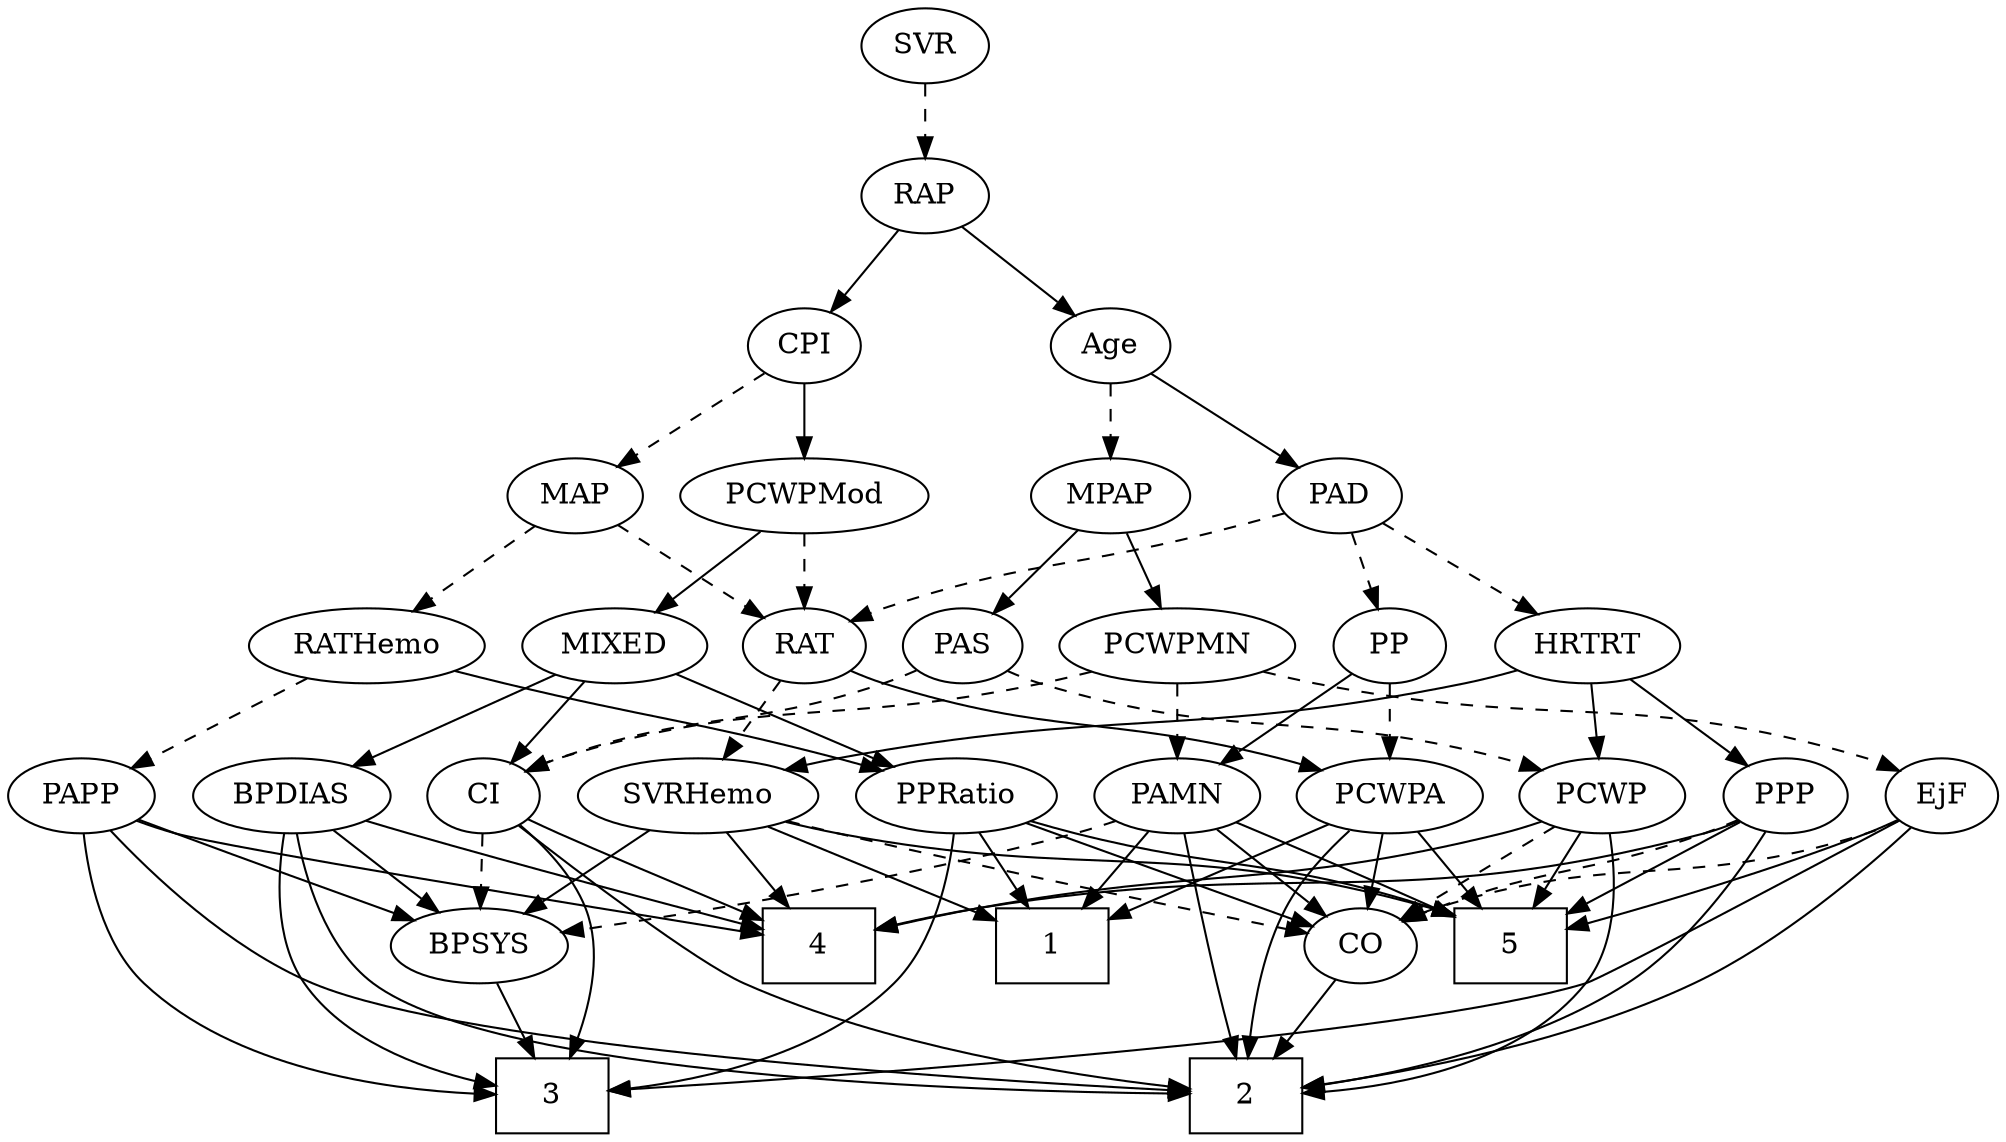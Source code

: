 strict digraph {
	graph [bb="0,0,878.25,540"];
	node [label="\N"];
	1	[height=0.5,
		pos="430,90",
		shape=box,
		width=0.75];
	2	[height=0.5,
		pos="320,18",
		shape=box,
		width=0.75];
	3	[height=0.5,
		pos="694,18",
		shape=box,
		width=0.75];
	4	[height=0.5,
		pos="540,90",
		shape=box,
		width=0.75];
	5	[height=0.5,
		pos="248,90",
		shape=box,
		width=0.75];
	Age	[height=0.5,
		pos="375,378",
		width=0.75];
	MPAP	[height=0.5,
		pos="375,306",
		width=0.97491];
	Age -> MPAP	[pos="e,375,324.1 375,359.7 375,351.98 375,342.71 375,334.11",
		style=dashed];
	PAD	[height=0.5,
		pos="280,306",
		width=0.79437];
	Age -> PAD	[pos="e,297.96,320.23 357.58,364.16 343.16,353.54 322.47,338.29 306.08,326.22",
		style=solid];
	EjF	[height=0.5,
		pos="27,162",
		width=0.75];
	EjF -> 2	[pos="e,292.88,24.491 42.461,147.08 64.605,127.79 107.3,92.944 149,72 192.73,50.037 247.36,35.041 282.93,26.751",
		style=solid];
	EjF -> 3	[pos="e,666.74,18.807 48.104,150.61 94.796,127.66 203.41,74.46 212,72 372.88,25.92 574.54,19.446 656.64,18.854",
		style=solid];
	EjF -> 5	[pos="e,220.9,97.297 48.074,150.35 52.914,148.1 58.084,145.85 63,144 113.16,125.11 173.1,109.09 210.87,99.75",
		style=solid];
	CO	[height=0.5,
		pos="320,90",
		width=0.75];
	EjF -> CO	[pos="e,299.46,101.91 47.543,150.09 52.499,147.8 57.852,145.6 63,144 158.03,114.46 188.97,137.54 284,108 285.93,107.4 287.89,106.72 289.85,\
105.97",
		style=dashed];
	RAP	[height=0.5,
		pos="422,450",
		width=0.77632];
	RAP -> Age	[pos="e,385.62,394.82 411.33,433.12 405.45,424.34 398.01,413.26 391.39,403.42",
		style=solid];
	CPI	[height=0.5,
		pos="465,378",
		width=0.75];
	RAP -> CPI	[pos="e,455.28,394.82 431.76,433.12 437.15,424.34 443.95,413.26 450,403.42",
		style=solid];
	MIXED	[height=0.5,
		pos="739,234",
		width=1.1193];
	BPDIAS	[height=0.5,
		pos="836,162",
		width=1.1735];
	MIXED -> BPDIAS	[pos="e,815.46,177.82 759.57,218.15 773.46,208.13 791.99,194.76 807.32,183.7",
		style=solid];
	PPRatio	[height=0.5,
		pos="464,162",
		width=1.1013];
	MIXED -> PPRatio	[pos="e,493.6,173.97 708.78,222.04 702.3,219.89 695.46,217.75 689,216 611.94,195.11 589.99,201.13 513,180 509.83,179.13 506.57,178.16 \
503.31,177.14",
		style=solid];
	CI	[height=0.5,
		pos="667,162",
		width=0.75];
	MIXED -> CI	[pos="e,681.95,177.54 723.02,217.46 713.06,207.78 700.09,195.17 689.15,184.53",
		style=solid];
	PAS	[height=0.5,
		pos="537,234",
		width=0.75];
	MPAP -> PAS	[pos="e,515.75,245.22 401.69,294.16 427.29,283.68 466.97,267.18 501,252 502.8,251.2 504.64,250.36 506.5,249.51",
		style=solid];
	PCWPMN	[height=0.5,
		pos="370,234",
		width=1.3902];
	MPAP -> PCWPMN	[pos="e,371.22,252.1 373.76,287.7 373.21,279.98 372.55,270.71 371.94,262.11",
		style=solid];
	BPSYS	[height=0.5,
		pos="661,90",
		width=1.0471];
	BPSYS -> 3	[pos="e,685.86,36.275 668.99,72.055 672.74,64.091 677.31,54.411 681.5,45.51",
		style=solid];
	RAT	[height=0.5,
		pos="465,234",
		width=0.75827];
	PAD -> RAT	[pos="e,443.84,245.42 304.66,296.56 340.7,284.17 405.97,261.51 429,252 430.82,251.25 432.68,250.45 434.55,249.63",
		style=dashed];
	PP	[height=0.5,
		pos="177,234",
		width=0.75];
	PAD -> PP	[pos="e,195.43,247.52 261.11,292.16 245.04,281.24 221.77,265.43 203.78,253.2",
		style=dashed];
	HRTRT	[height=0.5,
		pos="262,234",
		width=1.1013];
	PAD -> HRTRT	[pos="e,266.44,252.28 275.64,288.05 273.64,280.26 271.21,270.82 268.96,262.08",
		style=dashed];
	CO -> 2	[pos="e,320,36.104 320,71.697 320,63.983 320,54.712 320,46.112",
		style=solid];
	PCWP	[height=0.5,
		pos="281,162",
		width=0.97491];
	PAS -> PCWP	[pos="e,307.28,173.97 516.41,222.24 511.46,219.95 506.12,217.7 501,216 425.25,190.77 401.62,202.47 325,180 322.36,179.23 319.67,178.37 \
316.96,177.45",
		style=dashed];
	PAS -> CI	[pos="e,646.4,174.09 557.31,222.06 578.84,210.47 613.05,192.05 637.54,178.86",
		style=dashed];
	PAMN	[height=0.5,
		pos="370,162",
		width=1.011];
	PAMN -> 1	[pos="e,415.18,108.29 383.61,145.12 390.96,136.54 400.2,125.77 408.5,116.09",
		style=solid];
	PAMN -> 2	[pos="e,334.44,36.037 369.51,143.68 368.48,125.31 365.37,95.711 356,72 352.18,62.326 346.34,52.647 340.48,44.258",
		style=solid];
	PAMN -> 5	[pos="e,275.1,106.55 347.05,147.83 329.26,137.62 304.26,123.28 283.83,111.56",
		style=solid];
	PAMN -> BPSYS	[pos="e,626.82,98.068 397.38,149.91 403.15,147.79 409.23,145.7 415,144 434.14,138.36 551.29,113.77 616.78,100.15",
		style=dashed];
	PAMN -> CO	[pos="e,331.19,106.67 358.4,144.76 352.07,135.89 344.1,124.74 337.07,114.89",
		style=solid];
	RATHemo	[height=0.5,
		pos="631,234",
		width=1.3721];
	RATHemo -> PPRatio	[pos="e,492.21,174.83 599.59,219.83 571.83,208.2 531.28,191.2 501.77,178.83",
		style=solid];
	PAPP	[height=0.5,
		pos="744,162",
		width=0.88464];
	RATHemo -> PAPP	[pos="e,723.11,175.94 654.96,218.15 672.33,207.39 695.93,192.78 714.47,181.3",
		style=dashed];
	PCWPMod	[height=0.5,
		pos="566,306",
		width=1.4443];
	CPI -> PCWPMod	[pos="e,543.87,322.34 483.06,364.49 497.55,354.44 518.23,340.11 535.32,328.27",
		style=solid];
	MAP	[height=0.5,
		pos="465,306",
		width=0.84854];
	CPI -> MAP	[pos="e,465,324.1 465,359.7 465,351.98 465,342.71 465,334.11",
		style=dashed];
	PCWPA	[height=0.5,
		pos="114,162",
		width=1.1555];
	RAT -> PCWPA	[pos="e,144.75,174.27 444.49,222 439.53,219.71 434.17,217.53 429,216 315.47,182.32 280.34,206.84 165,180 161.58,179.2 158.06,178.27 154.55,\
177.27",
		style=solid];
	SVRHemo	[height=0.5,
		pos="572,162",
		width=1.3902];
	RAT -> SVRHemo	[pos="e,548.72,178.23 483.64,220.81 499.25,210.59 521.87,195.79 540.32,183.73",
		style=dashed];
	SVR	[height=0.5,
		pos="422,522",
		width=0.77632];
	SVR -> RAP	[pos="e,422,468.1 422,503.7 422,495.98 422,486.71 422,478.11",
		style=dashed];
	PCWPMod -> MIXED	[pos="e,710.06,246.71 598.54,291.83 627.51,280.11 669.92,262.95 700.56,250.56",
		style=solid];
	PCWPMod -> RAT	[pos="e,483.3,247.69 543.58,289.46 528.29,278.86 507.94,264.76 491.79,253.57",
		style=dashed];
	PCWPA -> 1	[pos="e,402.99,97.474 145.09,149.89 151.62,147.77 158.5,145.69 165,144 248.61,122.29 271.44,125.67 356,108 368.08,105.48 381.21,102.53 \
393.02,99.798",
		style=solid];
	PCWPA -> 2	[pos="e,293,25.751 124.29,144.44 137.24,124.8 161.19,92.168 189,72 217.65,51.217 255.62,37.025 283.3,28.597",
		style=solid];
	PCWPA -> 5	[pos="e,220.73,105.24 139.52,147.67 159.94,137 188.84,121.9 211.68,109.97",
		style=solid];
	PCWPA -> CO	[pos="e,298.91,101.6 145.79,150.25 152.14,148.15 158.77,145.98 165,144 217.66,127.26 232.43,127.85 284,108 285.84,107.29 287.71,106.53 \
289.59,105.74",
		style=solid];
	PCWPMN -> EjF	[pos="e,47.524,173.97 333.37,221.61 326.01,219.56 318.29,217.57 311,216 202.12,192.53 169.64,212.13 63,180 61.064,179.42 59.101,178.74 \
57.141,178.01",
		style=dashed];
	PCWPMN -> PAMN	[pos="e,370,180.1 370,215.7 370,207.98 370,198.71 370,190.11",
		style=dashed];
	PCWPMN -> CI	[pos="e,646.44,173.85 406.98,221.71 414.25,219.67 421.84,217.67 429,216 517.82,195.35 544.12,207.71 631,180 632.93,179.39 634.88,178.69 \
636.84,177.94",
		style=dashed];
	SVRHemo -> 1	[pos="e,457.38,104.5 543.61,147 521.46,136.08 490.53,120.84 466.53,109.01",
		style=solid];
	SVRHemo -> 4	[pos="e,547.9,108.28 564.25,144.05 560.61,136.09 556.19,126.41 552.12,117.51",
		style=solid];
	SVRHemo -> 5	[pos="e,275.2,104.83 535.36,149.68 528,147.62 520.28,145.62 513,144 415.56,122.39 384.41,137.3 285.03,107.82",
		style=solid];
	SVRHemo -> BPSYS	[pos="e,642.1,105.86 592.2,145.12 604.6,135.36 620.63,122.75 634.1,112.16",
		style=solid];
	SVRHemo -> CO	[pos="e,344.71,97.678 534.25,150.05 527.19,148.02 519.88,145.93 513,144 457.58,128.41 393.05,110.8 354.42,100.31",
		style=dashed];
	BPDIAS -> 2	[pos="e,347.13,20.416 822.79,144.62 805.02,123.85 771.3,88.763 734,72 666.92,41.85 445.9,26.19 357.26,20.998",
		style=solid];
	BPDIAS -> 3	[pos="e,721.09,27.657 831.77,144.03 826.19,124.58 814.68,92.724 795,72 777.34,53.407 751.71,40.063 730.68,31.415",
		style=solid];
	BPDIAS -> 4	[pos="e,567.04,97.336 804.61,149.91 798.17,147.81 791.4,145.73 785,144 710.04,123.69 689.85,124.7 614,108 601.95,105.35 588.82,102.36 \
577.01,99.643",
		style=solid];
	BPDIAS -> BPSYS	[pos="e,689.09,102.24 806.31,149.13 776.62,137.25 730.85,118.94 698.63,106.05",
		style=solid];
	MAP -> RATHemo	[pos="e,599.92,248.04 489.11,294.74 494.35,292.51 499.86,290.17 505,288 533.56,275.92 565.79,262.37 590.5,251.99",
		style=dashed];
	MAP -> RAT	[pos="e,465,252.1 465,287.7 465,279.98 465,270.71 465,262.11",
		style=dashed];
	PP -> PAMN	[pos="e,341.99,173.83 198.12,222.47 202.96,220.21 208.11,217.93 213,216 261.63,196.8 275.64,197.24 325,180 327.41,179.16 329.9,178.27 \
332.39,177.37",
		style=solid];
	PP -> PCWPA	[pos="e,128.66,179.29 163.64,218.15 155.47,209.07 144.82,197.24 135.48,186.87",
		style=dashed];
	PPP	[height=0.5,
		pos="201,162",
		width=0.75];
	PPP -> 2	[pos="e,292.83,22.896 196.4,144.02 192.25,124.85 188.77,93.533 203,72 220.77,45.111 255.77,31.69 282.88,25.1",
		style=solid];
	PPP -> 4	[pos="e,512.69,97.755 221.54,150.07 226.49,147.78 231.85,145.59 237,144 335.47,113.7 364.84,127.55 466,108 478.01,105.68 491.04,102.81 \
502.77,100.09",
		style=solid];
	PPP -> 5	[pos="e,236.39,108.29 211.67,145.12 217.31,136.72 224.37,126.2 230.76,116.67",
		style=solid];
	PPP -> CO	[pos="e,300.32,102.58 220.65,149.44 239.94,138.09 269.58,120.66 291.47,107.78",
		style=dashed];
	PPRatio -> 1	[pos="e,438.39,108.28 455.77,144.05 451.9,136.09 447.2,126.41 442.88,117.51",
		style=solid];
	PPRatio -> 3	[pos="e,666.73,19.575 467.12,143.97 471.69,123.86 482.16,90.777 504,72 547.33,34.744 614.89,23.538 656.69,20.251",
		style=solid];
	PPRatio -> 5	[pos="e,275.31,104.49 433.78,150.17 427.59,148.05 421.11,145.9 415,144 360.26,127 342.43,128.73 284.89,108.02",
		style=solid];
	PPRatio -> CO	[pos="e,341.2,101.31 437.92,148.32 413.24,136.32 376.19,118.31 350.22,105.69",
		style=solid];
	PCWP -> 2	[pos="e,292.8,23.922 256.06,149.32 240.27,140.44 221.15,126.56 212,108 204.93,93.648 203.54,85.579 212,72 227.44,47.229 258.2,33.709 282.96,\
26.537",
		style=solid];
	PCWP -> 4	[pos="e,512.62,97.292 307.8,150.02 313.44,147.89 319.38,145.77 325,144 357.91,133.63 450.4,111.74 502.72,99.586",
		style=solid];
	PCWP -> 5	[pos="e,256.22,108.45 273.18,144.41 269.43,136.45 264.84,126.72 260.61,117.76",
		style=solid];
	PCWP -> CO	[pos="e,310.82,107.47 290.24,144.41 294.91,136.04 300.66,125.71 305.87,116.37",
		style=dashed];
	CI -> 2	[pos="e,347.09,19.671 652.51,146.41 628.01,121.79 580.61,74.453 576,72 504.79,34.087 409.04,23.271 357.17,20.202",
		style=solid];
	CI -> 3	[pos="e,701.46,36.151 682.21,146.85 691.63,136.99 702.89,122.97 708,108 714.92,87.738 710.44,63.696 704.77,45.711",
		style=solid];
	CI -> 4	[pos="e,567.12,105.95 646.88,149.91 627.86,139.43 598.9,123.46 575.92,110.8",
		style=solid];
	CI -> BPSYS	[pos="e,662.47,108.1 665.52,143.7 664.86,135.98 664.06,126.71 663.32,118.11",
		style=dashed];
	PAPP -> 2	[pos="e,347.06,19.264 742.17,143.87 739,123.33 730.5,89.499 708,72 653.78,29.825 443.41,21.209 357.18,19.45",
		style=solid];
	PAPP -> 3	[pos="e,721.18,27.816 758.1,145.65 773,127.46 792.62,96.535 779,72 768.58,53.224 748.44,40.23 730.38,31.809",
		style=solid];
	PAPP -> 4	[pos="e,567.05,99.08 719.41,150.44 714.03,148.23 708.35,145.98 703,144 660.12,128.17 610.01,112.25 576.79,102.05",
		style=solid];
	PAPP -> BPSYS	[pos="e,678.75,105.97 726.8,146.5 715.16,136.68 699.59,123.54 686.51,112.51",
		style=solid];
	HRTRT -> SVRHemo	[pos="e,535.02,174.29 291.57,221.9 297.92,219.75 304.64,217.66 311,216 399.24,192.98 424.18,200.65 513,180 517.03,179.06 521.19,178.02 \
525.36,176.92",
		style=solid];
	HRTRT -> PPP	[pos="e,213.95,177.86 248.16,217.12 240.06,207.82 229.7,195.93 220.75,185.67",
		style=solid];
	HRTRT -> PCWP	[pos="e,276.31,180.28 266.6,216.05 268.71,208.26 271.28,198.82 273.65,190.08",
		style=solid];
}
